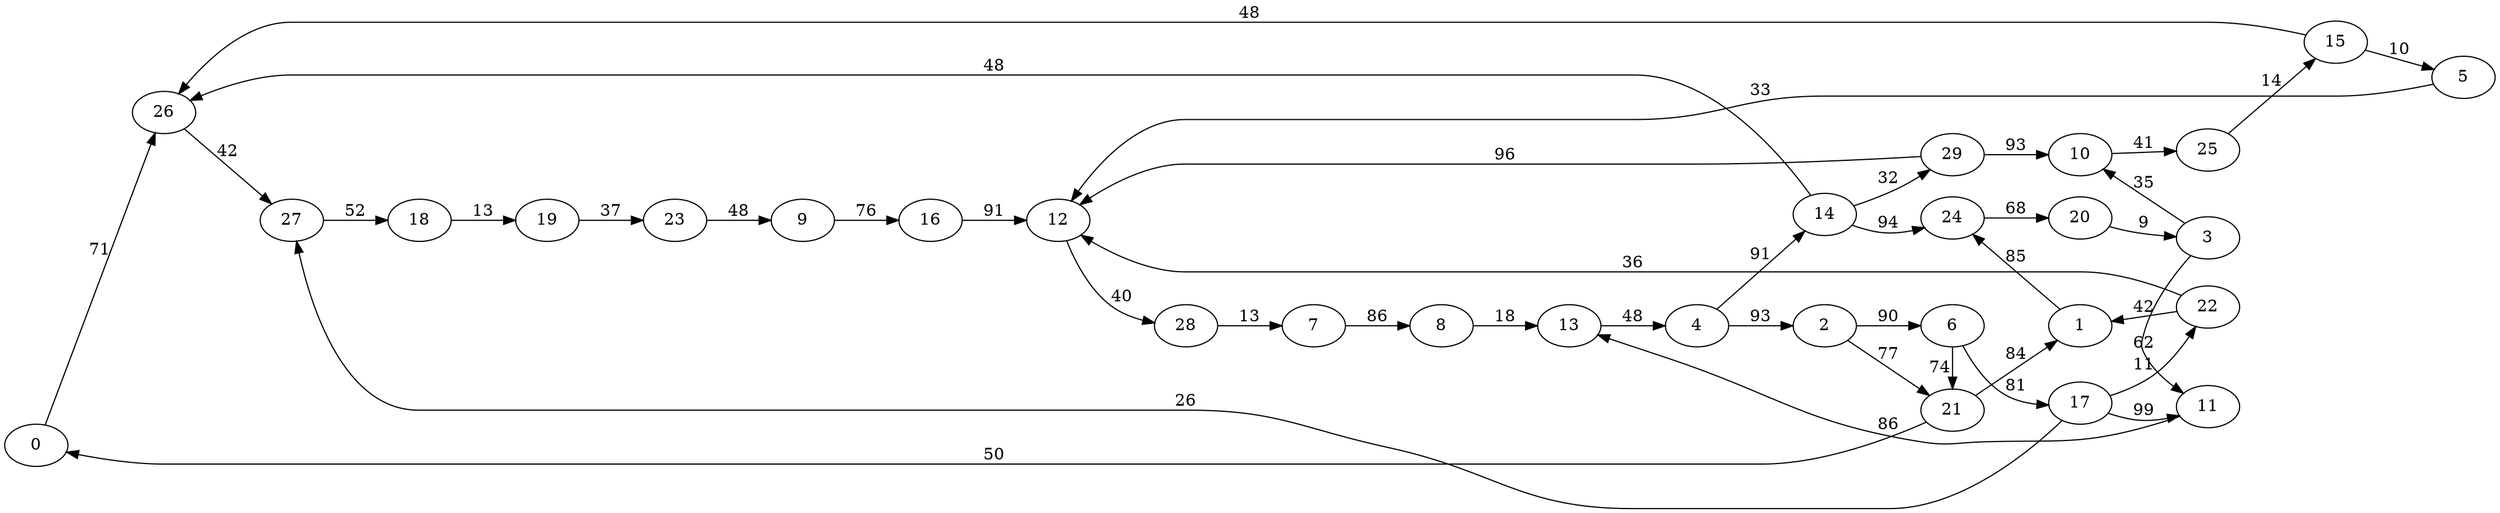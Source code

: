 digraph G {
ranksep = "equally";
rankdir = LR;
{rank = same; 0; };
{rank = same; 26; };
{rank = same; 27; };
{rank = same; 18; };
{rank = same; 19; };
{rank = same; 23; };
{rank = same; 9; };
{rank = same; 16; };
{rank = same; 12; };
{rank = same; 28; };
{rank = same; 7; };
{rank = same; 8; };
{rank = same; 13; };
{rank = same; 4; };
{rank = same; 2; 14; };
{rank = same; 21; 6; 29; 24; };
{rank = same; 1; 17; 10; 20; };
{rank = same; 22; 11; 25; 3; };
{rank = same; 15; };
{rank = same; 5; };
{rank = same; };
0->26[label="71"];
26->27[label="42"];
27->18[label="52"];
18->19[label="13"];
19->23[label="37"];
23->9[label="48"];
9->16[label="76"];
16->12[label="91"];
12->28[label="40"];
28->7[label="13"];
7->8[label="86"];
8->13[label="18"];
13->4[label="48"];
4->2[label="93"];
4->14[label="91"];
2->21[label="77"];
2->6[label="90"];
14->29[label="32"];
14->24[label="94"];
14->26[label="48"];
21->1[label="84"];
21->0[label="50"];
6->17[label="81"];
6->21[label="74"];
29->10[label="93"];
29->12[label="96"];
24->20[label="68"];
1->24[label="85"];
17->22[label="11"];
17->11[label="99"];
17->27[label="26"];
10->25[label="41"];
20->3[label="9"];
22->1[label="42"];
22->12[label="36"];
11->13[label="86"];
25->15[label="14"];
3->11[label="62"];
3->10[label="35"];
15->5[label="10"];
15->26[label="48"];
5->12[label="33"];
}

